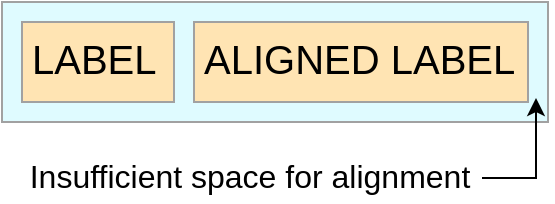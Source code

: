 <mxfile version="15.8.8" type="google"><diagram id="cmCZPi27lKNUNIJLWILG" name="Page-1"><mxGraphModel dx="1422" dy="780" grid="1" gridSize="10" guides="1" tooltips="1" connect="1" arrows="1" fold="1" page="1" pageScale="1" pageWidth="850" pageHeight="1100" math="0" shadow="0"><root><mxCell id="0"/><mxCell id="1" parent="0"/><mxCell id="FDIH1NPUJsOAN00V0L65-1" value="" style="rounded=0;whiteSpace=wrap;html=1;fillColor=#DFFBFF;strokeColor=#A1A1A1;" vertex="1" parent="1"><mxGeometry x="10" y="10" width="273" height="60" as="geometry"/></mxCell><mxCell id="FDIH1NPUJsOAN00V0L65-2" value="LABEL" style="rounded=0;whiteSpace=wrap;html=1;strokeColor=#A1A1A1;fillColor=#FFE4B3;glass=0;shadow=0;sketch=0;fontSize=20;align=left;spacingLeft=3;verticalAlign=top;" vertex="1" parent="1"><mxGeometry x="20" y="20" width="76" height="40" as="geometry"/></mxCell><mxCell id="FDIH1NPUJsOAN00V0L65-3" value="ALIGNED LABEL" style="rounded=0;whiteSpace=wrap;html=1;strokeColor=#A1A1A1;fillColor=#FFE4B3;glass=0;shadow=0;sketch=0;fontSize=20;align=left;spacingLeft=3;verticalAlign=top;" vertex="1" parent="1"><mxGeometry x="106" y="20" width="167" height="40" as="geometry"/></mxCell><mxCell id="FDIH1NPUJsOAN00V0L65-4" value="" style="endArrow=classic;html=1;rounded=0;fontSize=20;" edge="1" parent="1"><mxGeometry width="50" height="50" relative="1" as="geometry"><mxPoint x="250" y="98" as="sourcePoint"/><mxPoint x="277" y="58" as="targetPoint"/><Array as="points"><mxPoint x="277" y="98"/></Array></mxGeometry></mxCell><mxCell id="FDIH1NPUJsOAN00V0L65-5" value="&lt;font style=&quot;font-size: 16px&quot;&gt;Insufficient space for alignment&lt;br&gt;&lt;/font&gt;" style="text;html=1;strokeColor=none;fillColor=none;align=center;verticalAlign=middle;whiteSpace=wrap;rounded=0;fontSize=20;" vertex="1" parent="1"><mxGeometry x="14" y="80" width="240" height="30" as="geometry"/></mxCell></root></mxGraphModel></diagram></mxfile>